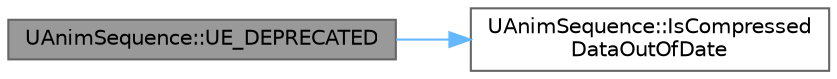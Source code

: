 digraph "UAnimSequence::UE_DEPRECATED"
{
 // INTERACTIVE_SVG=YES
 // LATEX_PDF_SIZE
  bgcolor="transparent";
  edge [fontname=Helvetica,fontsize=10,labelfontname=Helvetica,labelfontsize=10];
  node [fontname=Helvetica,fontsize=10,shape=box,height=0.2,width=0.4];
  rankdir="LR";
  Node1 [id="Node000001",label="UAnimSequence::UE_DEPRECATED",height=0.2,width=0.4,color="gray40", fillcolor="grey60", style="filled", fontcolor="black",tooltip=" "];
  Node1 -> Node2 [id="edge1_Node000001_Node000002",color="steelblue1",style="solid",tooltip=" "];
  Node2 [id="Node000002",label="UAnimSequence::IsCompressed\lDataOutOfDate",height=0.2,width=0.4,color="grey40", fillcolor="white", style="filled",URL="$d8/d34/classUAnimSequence.html#a0b2a508880a35993a81dda0584c91c58",tooltip="Return true if compressed data is invalid or if it is not in sync with the skeleton."];
}
